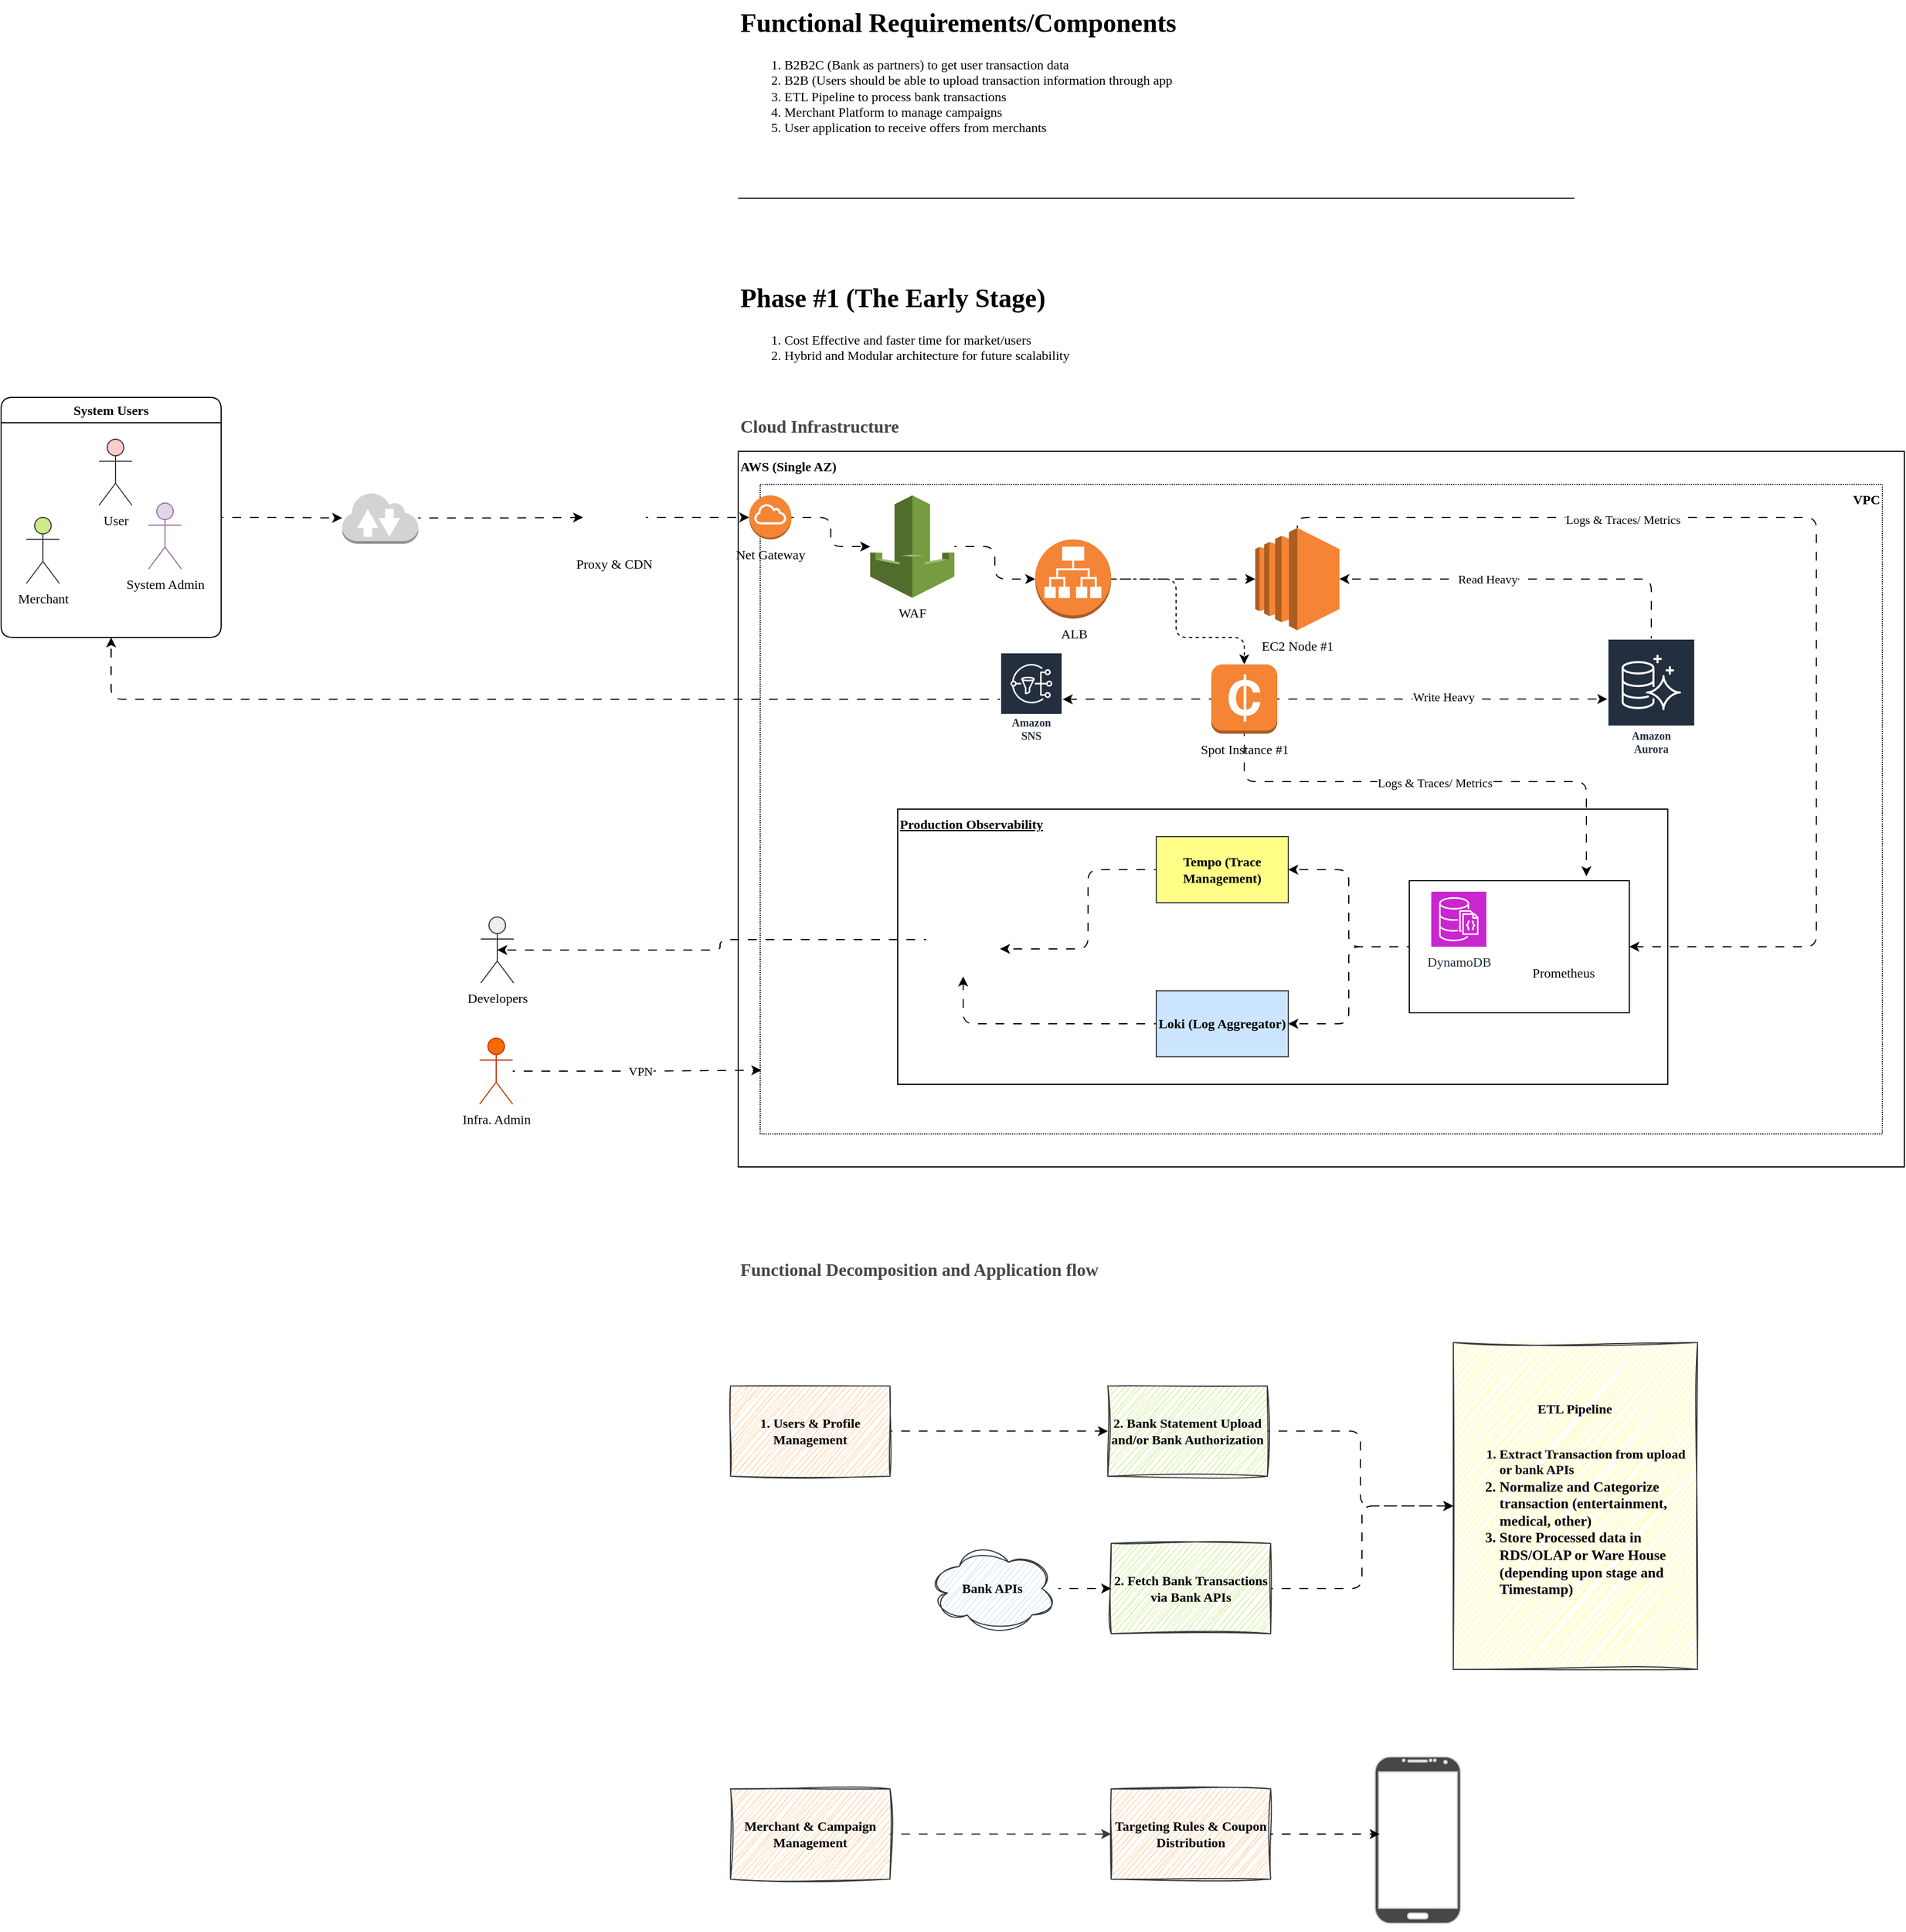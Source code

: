 <mxfile version="24.7.17">
  <diagram name="Page-1" id="xrwfRLpsy3vQQKJvY3HK">
    <mxGraphModel dx="1997" dy="595" grid="0" gridSize="10" guides="1" tooltips="1" connect="1" arrows="1" fold="1" page="1" pageScale="1" pageWidth="850" pageHeight="1100" math="0" shadow="0">
      <root>
        <mxCell id="0" />
        <mxCell id="1" parent="0" />
        <mxCell id="uvxUSB1Xvvrj8T2XXiGX-7" value="AWS (Single AZ)" style="rounded=0;whiteSpace=wrap;html=1;verticalAlign=top;align=left;fontStyle=1;fontFamily=Lucida Console;" parent="1" vertex="1">
          <mxGeometry x="40" y="500" width="1060" height="650" as="geometry" />
        </mxCell>
        <mxCell id="uvxUSB1Xvvrj8T2XXiGX-1" value="&lt;h1 style=&quot;margin-top: 0px;&quot;&gt;Functional Requirements/Components&lt;/h1&gt;&lt;p&gt;&lt;span style=&quot;white-space-collapse: preserve;&quot;&gt;&lt;/span&gt;&lt;/p&gt;&lt;ol&gt;&lt;li&gt;&lt;span style=&quot;white-space-collapse: preserve;&quot;&gt;B2B2C (Bank as partners) to get user transaction data &lt;/span&gt;&lt;/li&gt;&lt;li&gt;&lt;span style=&quot;white-space-collapse: preserve;&quot;&gt;B2B (Users should be able to upload transaction information through app &lt;/span&gt;&lt;/li&gt;&lt;li&gt;&lt;span style=&quot;white-space-collapse: preserve;&quot;&gt;ETL Pipeline to process bank transactions &lt;/span&gt;&lt;/li&gt;&lt;li&gt;&lt;span style=&quot;white-space-collapse: preserve;&quot;&gt;Merchant Platform to manage campaigns &lt;/span&gt;&lt;/li&gt;&lt;li&gt;&lt;span style=&quot;white-space-collapse: preserve;&quot;&gt;User application to receive offers from merchants&lt;/span&gt;&lt;/li&gt;&lt;/ol&gt;&lt;p&gt;&lt;/p&gt;" style="text;html=1;whiteSpace=wrap;overflow=hidden;rounded=0;fontFamily=Lucida Console;labelBackgroundColor=none;" parent="1" vertex="1">
          <mxGeometry x="40" y="90" width="560" height="140" as="geometry" />
        </mxCell>
        <mxCell id="uvxUSB1Xvvrj8T2XXiGX-5" value="" style="endArrow=none;html=1;rounded=0;fontFamily=Lucida Console;" parent="1" edge="1">
          <mxGeometry width="50" height="50" relative="1" as="geometry">
            <mxPoint x="40" y="270" as="sourcePoint" />
            <mxPoint x="800" y="270" as="targetPoint" />
          </mxGeometry>
        </mxCell>
        <mxCell id="uvxUSB1Xvvrj8T2XXiGX-6" value="&lt;h1 style=&quot;margin-top: 0px;&quot;&gt;Phase #1 (The Early Stage)&lt;/h1&gt;&lt;p&gt;&lt;/p&gt;&lt;ol&gt;&lt;li&gt;Cost Effective and faster time for market/users&amp;nbsp;&amp;nbsp;&lt;/li&gt;&lt;li&gt;Hybrid and Modular architecture for future scalability&amp;nbsp;&lt;/li&gt;&lt;/ol&gt;&lt;p&gt;&lt;/p&gt;" style="text;html=1;whiteSpace=wrap;overflow=hidden;rounded=0;fontFamily=Lucida Console;" parent="1" vertex="1">
          <mxGeometry x="40" y="340" width="560" height="98" as="geometry" />
        </mxCell>
        <mxCell id="uvxUSB1Xvvrj8T2XXiGX-11" value="" style="outlineConnect=0;dashed=0;verticalLabelPosition=bottom;verticalAlign=top;align=center;html=1;shape=mxgraph.aws3.internet_2;fillColor=#D2D3D3;gradientColor=none;fontFamily=Lucida Console;" parent="1" vertex="1">
          <mxGeometry x="-320" y="537" width="69.19" height="47" as="geometry" />
        </mxCell>
        <mxCell id="uvxUSB1Xvvrj8T2XXiGX-17" style="edgeStyle=orthogonalEdgeStyle;rounded=1;orthogonalLoop=1;jettySize=auto;html=1;entryX=0;entryY=0.5;entryDx=0;entryDy=0;curved=0;fontFamily=Lucida Console;flowAnimation=1;" parent="1" source="uvxUSB1Xvvrj8T2XXiGX-11" target="uvxUSB1Xvvrj8T2XXiGX-63" edge="1">
          <mxGeometry relative="1" as="geometry" />
        </mxCell>
        <mxCell id="uvxUSB1Xvvrj8T2XXiGX-55" value="Developers" style="shape=umlActor;verticalLabelPosition=bottom;verticalAlign=top;html=1;outlineConnect=0;fillColor=#eeeeee;strokeColor=#36393d;fontFamily=Lucida Console;" parent="1" vertex="1">
          <mxGeometry x="-194" y="923" width="30" height="60" as="geometry" />
        </mxCell>
        <mxCell id="uvxUSB1Xvvrj8T2XXiGX-8" value="VPC" style="rounded=0;whiteSpace=wrap;html=1;verticalAlign=top;dashed=1;dashPattern=1 1;align=right;fontStyle=1;fontFamily=Lucida Console;" parent="1" vertex="1">
          <mxGeometry x="60" y="530" width="1020" height="590" as="geometry" />
        </mxCell>
        <mxCell id="uvxUSB1Xvvrj8T2XXiGX-15" value="Net Gateway" style="outlineConnect=0;dashed=0;verticalLabelPosition=bottom;verticalAlign=top;align=center;html=1;shape=mxgraph.aws3.internet_gateway;fillColor=#F58534;gradientColor=none;fontFamily=Lucida Console;" parent="1" vertex="1">
          <mxGeometry x="50" y="540" width="38.33" height="40" as="geometry" />
        </mxCell>
        <mxCell id="uvxUSB1Xvvrj8T2XXiGX-24" style="edgeStyle=orthogonalEdgeStyle;rounded=1;orthogonalLoop=1;jettySize=auto;html=1;curved=0;fontFamily=Lucida Console;flowAnimation=1;" parent="1" source="uvxUSB1Xvvrj8T2XXiGX-18" target="uvxUSB1Xvvrj8T2XXiGX-23" edge="1">
          <mxGeometry relative="1" as="geometry" />
        </mxCell>
        <mxCell id="uvxUSB1Xvvrj8T2XXiGX-18" value="WAF" style="outlineConnect=0;dashed=0;verticalLabelPosition=bottom;verticalAlign=top;align=center;html=1;shape=mxgraph.aws3.waf;fillColor=#759C3E;gradientColor=none;fontFamily=Lucida Console;" parent="1" vertex="1">
          <mxGeometry x="160" y="540" width="76.5" height="93" as="geometry" />
        </mxCell>
        <mxCell id="uvxUSB1Xvvrj8T2XXiGX-19" style="edgeStyle=orthogonalEdgeStyle;rounded=1;orthogonalLoop=1;jettySize=auto;html=1;curved=0;fontFamily=Lucida Console;flowAnimation=1;" parent="1" source="uvxUSB1Xvvrj8T2XXiGX-15" target="uvxUSB1Xvvrj8T2XXiGX-18" edge="1">
          <mxGeometry relative="1" as="geometry" />
        </mxCell>
        <mxCell id="uvxUSB1Xvvrj8T2XXiGX-28" style="edgeStyle=orthogonalEdgeStyle;rounded=1;orthogonalLoop=1;jettySize=auto;html=1;curved=0;fontFamily=Lucida Console;flowAnimation=1;" parent="1" source="uvxUSB1Xvvrj8T2XXiGX-23" target="uvxUSB1Xvvrj8T2XXiGX-25" edge="1">
          <mxGeometry relative="1" as="geometry" />
        </mxCell>
        <mxCell id="uvxUSB1Xvvrj8T2XXiGX-23" value="ALB" style="outlineConnect=0;dashed=0;verticalLabelPosition=bottom;verticalAlign=top;align=center;html=1;shape=mxgraph.aws3.application_load_balancer;fillColor=#F58536;gradientColor=none;rounded=1;fontFamily=Lucida Console;" parent="1" vertex="1">
          <mxGeometry x="310" y="580" width="69" height="72" as="geometry" />
        </mxCell>
        <mxCell id="uvxUSB1Xvvrj8T2XXiGX-25" value="EC2 Node #1" style="outlineConnect=0;dashed=0;verticalLabelPosition=bottom;verticalAlign=top;align=center;html=1;shape=mxgraph.aws3.ec2;fillColor=#F58534;gradientColor=none;rounded=1;fontFamily=Lucida Console;" parent="1" vertex="1">
          <mxGeometry x="510" y="569.5" width="76.5" height="93" as="geometry" />
        </mxCell>
        <mxCell id="uvxUSB1Xvvrj8T2XXiGX-33" style="edgeStyle=orthogonalEdgeStyle;rounded=1;orthogonalLoop=1;jettySize=auto;html=1;curved=0;fontFamily=Lucida Console;flowAnimation=1;" parent="1" source="uvxUSB1Xvvrj8T2XXiGX-27" target="uvxUSB1Xvvrj8T2XXiGX-32" edge="1">
          <mxGeometry relative="1" as="geometry" />
        </mxCell>
        <mxCell id="uvxUSB1Xvvrj8T2XXiGX-34" value="Write Heavy" style="edgeLabel;html=1;align=center;verticalAlign=middle;resizable=0;points=[];rounded=1;fontFamily=Lucida Console;" parent="uvxUSB1Xvvrj8T2XXiGX-33" vertex="1" connectable="0">
          <mxGeometry x="0.002" y="2" relative="1" as="geometry">
            <mxPoint as="offset" />
          </mxGeometry>
        </mxCell>
        <mxCell id="2Y7ZVv_i2-TSbPOG7OzZ-21" style="edgeStyle=orthogonalEdgeStyle;rounded=1;orthogonalLoop=1;jettySize=auto;html=1;flowAnimation=1;fontFamily=Lucida Console;" edge="1" parent="1" source="uvxUSB1Xvvrj8T2XXiGX-27" target="2Y7ZVv_i2-TSbPOG7OzZ-20">
          <mxGeometry relative="1" as="geometry" />
        </mxCell>
        <mxCell id="uvxUSB1Xvvrj8T2XXiGX-27" value="Spot Instance #1" style="outlineConnect=0;dashed=0;verticalLabelPosition=bottom;verticalAlign=top;align=center;html=1;shape=mxgraph.aws3.spot_instance;fillColor=#F58534;gradientColor=none;rounded=1;fontFamily=Lucida Console;" parent="1" vertex="1">
          <mxGeometry x="470" y="693.5" width="60" height="63" as="geometry" />
        </mxCell>
        <mxCell id="uvxUSB1Xvvrj8T2XXiGX-30" style="edgeStyle=orthogonalEdgeStyle;rounded=1;orthogonalLoop=1;jettySize=auto;html=1;entryX=0.5;entryY=0;entryDx=0;entryDy=0;entryPerimeter=0;curved=0;dashed=1;fontFamily=Lucida Console;flowAnimation=1;" parent="1" source="uvxUSB1Xvvrj8T2XXiGX-23" target="uvxUSB1Xvvrj8T2XXiGX-27" edge="1">
          <mxGeometry relative="1" as="geometry">
            <Array as="points">
              <mxPoint x="438" y="616" />
              <mxPoint x="438" y="669" />
              <mxPoint x="500" y="669" />
            </Array>
          </mxGeometry>
        </mxCell>
        <mxCell id="uvxUSB1Xvvrj8T2XXiGX-39" value="&lt;b&gt;&lt;u&gt;Production Observability&lt;/u&gt;&lt;/b&gt;" style="rounded=0;whiteSpace=wrap;html=1;verticalAlign=top;align=left;fontFamily=Lucida Console;" parent="1" vertex="1">
          <mxGeometry x="185" y="825" width="700" height="250" as="geometry" />
        </mxCell>
        <mxCell id="uvxUSB1Xvvrj8T2XXiGX-32" value="Amazon&#xa;Aurora" style="sketch=0;outlineConnect=0;fontColor=#232F3E;gradientColor=none;strokeColor=#ffffff;fillColor=#232F3E;dashed=0;verticalLabelPosition=middle;verticalAlign=bottom;align=center;html=1;whiteSpace=wrap;fontSize=10;fontStyle=1;spacing=3;shape=mxgraph.aws4.productIcon;prIcon=mxgraph.aws4.aurora;rounded=1;fontFamily=Lucida Console;" parent="1" vertex="1">
          <mxGeometry x="830" y="670" width="80" height="110" as="geometry" />
        </mxCell>
        <mxCell id="uvxUSB1Xvvrj8T2XXiGX-36" style="edgeStyle=orthogonalEdgeStyle;rounded=1;orthogonalLoop=1;jettySize=auto;html=1;entryX=1;entryY=0.5;entryDx=0;entryDy=0;entryPerimeter=0;fontFamily=Lucida Console;flowAnimation=1;" parent="1" source="uvxUSB1Xvvrj8T2XXiGX-32" target="uvxUSB1Xvvrj8T2XXiGX-25" edge="1">
          <mxGeometry relative="1" as="geometry">
            <Array as="points">
              <mxPoint x="870" y="616" />
            </Array>
          </mxGeometry>
        </mxCell>
        <mxCell id="uvxUSB1Xvvrj8T2XXiGX-37" value="Read Heavy" style="edgeLabel;html=1;align=center;verticalAlign=middle;resizable=0;points=[];rounded=1;fontFamily=Lucida Console;" parent="uvxUSB1Xvvrj8T2XXiGX-36" vertex="1" connectable="0">
          <mxGeometry x="0.203" relative="1" as="geometry">
            <mxPoint as="offset" />
          </mxGeometry>
        </mxCell>
        <mxCell id="uvxUSB1Xvvrj8T2XXiGX-47" style="edgeStyle=orthogonalEdgeStyle;rounded=1;orthogonalLoop=1;jettySize=auto;html=1;entryX=1;entryY=0.5;entryDx=0;entryDy=0;exitX=0;exitY=0.5;exitDx=0;exitDy=0;fontFamily=Lucida Console;flowAnimation=1;" parent="1" source="uvxUSB1Xvvrj8T2XXiGX-49" target="uvxUSB1Xvvrj8T2XXiGX-45" edge="1">
          <mxGeometry relative="1" as="geometry">
            <mxPoint x="632" y="925" as="sourcePoint" />
          </mxGeometry>
        </mxCell>
        <mxCell id="uvxUSB1Xvvrj8T2XXiGX-48" style="edgeStyle=orthogonalEdgeStyle;rounded=1;orthogonalLoop=1;jettySize=auto;html=1;entryX=1;entryY=0.5;entryDx=0;entryDy=0;exitX=0;exitY=0.5;exitDx=0;exitDy=0;fontFamily=Lucida Console;flowAnimation=1;" parent="1" source="uvxUSB1Xvvrj8T2XXiGX-49" target="uvxUSB1Xvvrj8T2XXiGX-46" edge="1">
          <mxGeometry relative="1" as="geometry">
            <mxPoint x="632" y="925" as="sourcePoint" />
          </mxGeometry>
        </mxCell>
        <mxCell id="uvxUSB1Xvvrj8T2XXiGX-41" style="edgeStyle=orthogonalEdgeStyle;rounded=1;orthogonalLoop=1;jettySize=auto;html=1;entryX=1;entryY=0.5;entryDx=0;entryDy=0;fontFamily=Lucida Console;flowAnimation=1;" parent="1" source="uvxUSB1Xvvrj8T2XXiGX-25" target="uvxUSB1Xvvrj8T2XXiGX-49" edge="1">
          <mxGeometry relative="1" as="geometry">
            <mxPoint x="850" y="925" as="targetPoint" />
            <Array as="points">
              <mxPoint x="548" y="560" />
              <mxPoint x="1020" y="560" />
              <mxPoint x="1020" y="950" />
            </Array>
          </mxGeometry>
        </mxCell>
        <mxCell id="uvxUSB1Xvvrj8T2XXiGX-42" value="Logs &amp;amp; Traces/ Metrics" style="edgeLabel;html=1;align=center;verticalAlign=middle;resizable=0;points=[];rounded=1;fontFamily=Lucida Console;" parent="uvxUSB1Xvvrj8T2XXiGX-41" vertex="1" connectable="0">
          <mxGeometry x="-0.415" y="-2" relative="1" as="geometry">
            <mxPoint as="offset" />
          </mxGeometry>
        </mxCell>
        <mxCell id="uvxUSB1Xvvrj8T2XXiGX-43" style="edgeStyle=orthogonalEdgeStyle;rounded=1;orthogonalLoop=1;jettySize=auto;html=1;fontFamily=Lucida Console;flowAnimation=1;" parent="1" source="uvxUSB1Xvvrj8T2XXiGX-27" edge="1">
          <mxGeometry relative="1" as="geometry">
            <mxPoint x="811" y="886" as="targetPoint" />
            <Array as="points">
              <mxPoint x="500" y="800" />
              <mxPoint x="811" y="800" />
            </Array>
          </mxGeometry>
        </mxCell>
        <mxCell id="uvxUSB1Xvvrj8T2XXiGX-44" value="Logs &amp;amp; Traces/ Metrics" style="edgeLabel;html=1;align=center;verticalAlign=middle;resizable=0;points=[];rounded=1;fontFamily=Lucida Console;" parent="uvxUSB1Xvvrj8T2XXiGX-43" vertex="1" connectable="0">
          <mxGeometry x="-0.017" y="-1" relative="1" as="geometry">
            <mxPoint as="offset" />
          </mxGeometry>
        </mxCell>
        <mxCell id="2Y7ZVv_i2-TSbPOG7OzZ-39" style="edgeStyle=orthogonalEdgeStyle;rounded=1;orthogonalLoop=1;jettySize=auto;html=1;flowAnimation=1;fontFamily=Lucida Console;" edge="1" parent="1" source="uvxUSB1Xvvrj8T2XXiGX-45" target="2Y7ZVv_i2-TSbPOG7OzZ-41">
          <mxGeometry relative="1" as="geometry">
            <mxPoint x="293.28" y="952.04" as="targetPoint" />
            <Array as="points">
              <mxPoint x="358" y="880" />
              <mxPoint x="358" y="952" />
            </Array>
          </mxGeometry>
        </mxCell>
        <mxCell id="uvxUSB1Xvvrj8T2XXiGX-45" value="Tempo (Trace Management)" style="rounded=0;whiteSpace=wrap;html=1;fontFamily=Lucida Console;fontStyle=1;fillColor=#ffff88;strokeColor=#36393d;" parent="1" vertex="1">
          <mxGeometry x="420" y="850" width="120" height="60" as="geometry" />
        </mxCell>
        <mxCell id="2Y7ZVv_i2-TSbPOG7OzZ-40" style="edgeStyle=orthogonalEdgeStyle;rounded=1;orthogonalLoop=1;jettySize=auto;html=1;flowAnimation=1;fontFamily=Lucida Console;" edge="1" parent="1" source="uvxUSB1Xvvrj8T2XXiGX-46" target="2Y7ZVv_i2-TSbPOG7OzZ-41">
          <mxGeometry relative="1" as="geometry">
            <mxPoint x="293.28" y="952.36" as="targetPoint" />
          </mxGeometry>
        </mxCell>
        <mxCell id="uvxUSB1Xvvrj8T2XXiGX-46" value="Loki (Log Aggregator)" style="rounded=0;whiteSpace=wrap;html=1;fontFamily=Lucida Console;fontStyle=1;fillColor=#cce5ff;strokeColor=#36393d;" parent="1" vertex="1">
          <mxGeometry x="420" y="990" width="120" height="60" as="geometry" />
        </mxCell>
        <mxCell id="uvxUSB1Xvvrj8T2XXiGX-49" value="" style="rounded=0;whiteSpace=wrap;html=1;fontFamily=Lucida Console;" parent="1" vertex="1">
          <mxGeometry x="650" y="890" width="200" height="120" as="geometry" />
        </mxCell>
        <mxCell id="uvxUSB1Xvvrj8T2XXiGX-50" value="DynamoDB" style="sketch=0;points=[[0,0,0],[0.25,0,0],[0.5,0,0],[0.75,0,0],[1,0,0],[0,1,0],[0.25,1,0],[0.5,1,0],[0.75,1,0],[1,1,0],[0,0.25,0],[0,0.5,0],[0,0.75,0],[1,0.25,0],[1,0.5,0],[1,0.75,0]];outlineConnect=0;fontColor=#232F3E;fillColor=#C925D1;strokeColor=#ffffff;dashed=0;verticalLabelPosition=bottom;verticalAlign=top;align=center;html=1;fontSize=12;fontStyle=0;aspect=fixed;shape=mxgraph.aws4.resourceIcon;resIcon=mxgraph.aws4.documentdb_with_mongodb_compatibility;rounded=1;fontFamily=Lucida Console;" parent="1" vertex="1">
          <mxGeometry x="670" y="900" width="50" height="50" as="geometry" />
        </mxCell>
        <mxCell id="uvxUSB1Xvvrj8T2XXiGX-51" value="Prometheus" style="shape=image;verticalLabelPosition=bottom;labelBackgroundColor=default;verticalAlign=top;aspect=fixed;imageAspect=0;image=https://static-00.iconduck.com/assets.00/prometheus-icon-256x253-jmmroxoq.png;fontFamily=Lucida Console;" parent="1" vertex="1">
          <mxGeometry x="760" y="900" width="60.71" height="60" as="geometry" />
        </mxCell>
        <mxCell id="uvxUSB1Xvvrj8T2XXiGX-61" style="edgeStyle=orthogonalEdgeStyle;rounded=1;orthogonalLoop=1;jettySize=auto;html=1;entryX=0.001;entryY=0.902;entryDx=0;entryDy=0;entryPerimeter=0;fontFamily=Lucida Console;flowAnimation=1;" parent="1" source="uvxUSB1Xvvrj8T2XXiGX-60" target="uvxUSB1Xvvrj8T2XXiGX-8" edge="1">
          <mxGeometry relative="1" as="geometry" />
        </mxCell>
        <mxCell id="2Y7ZVv_i2-TSbPOG7OzZ-37" value="VPN" style="edgeLabel;html=1;align=center;verticalAlign=middle;resizable=0;points=[];rounded=1;fontFamily=Lucida Console;" vertex="1" connectable="0" parent="uvxUSB1Xvvrj8T2XXiGX-61">
          <mxGeometry x="0.032" y="-1" relative="1" as="geometry">
            <mxPoint as="offset" />
          </mxGeometry>
        </mxCell>
        <mxCell id="uvxUSB1Xvvrj8T2XXiGX-60" value="Infra. Admin" style="shape=umlActor;verticalLabelPosition=bottom;verticalAlign=top;html=1;outlineConnect=0;fillColor=#fa6800;strokeColor=#C73500;fontColor=#000000;fontFamily=Lucida Console;" parent="1" vertex="1">
          <mxGeometry x="-195" y="1033" width="30" height="60" as="geometry" />
        </mxCell>
        <mxCell id="uvxUSB1Xvvrj8T2XXiGX-62" value="&lt;h1 style=&quot;margin-top: 0px; font-size: 16px;&quot;&gt;Cloud Infrastructure&lt;/h1&gt;" style="text;html=1;whiteSpace=wrap;overflow=hidden;rounded=0;fontSize=16;verticalAlign=top;horizontal=1;fontColor=#474747;fontFamily=Lucida Console;" parent="1" vertex="1">
          <mxGeometry x="40" y="461" width="336" height="36" as="geometry" />
        </mxCell>
        <mxCell id="uvxUSB1Xvvrj8T2XXiGX-64" style="edgeStyle=orthogonalEdgeStyle;rounded=1;orthogonalLoop=1;jettySize=auto;html=1;fontFamily=Lucida Console;flowAnimation=1;" parent="1" source="uvxUSB1Xvvrj8T2XXiGX-63" target="uvxUSB1Xvvrj8T2XXiGX-15" edge="1">
          <mxGeometry relative="1" as="geometry" />
        </mxCell>
        <mxCell id="uvxUSB1Xvvrj8T2XXiGX-63" value="Proxy &amp; CDN" style="shape=image;verticalLabelPosition=bottom;labelBackgroundColor=default;verticalAlign=top;aspect=fixed;imageAspect=0;image=https://images.store.crowdstrike.com/9748z14dd5zg/3NqsFeaycaa7tnFCIdUjjT/9e6962c51915cf4ef6d5325c38fc2895/Cloudflare_icon_square.png;fontFamily=Lucida Console;" parent="1" vertex="1">
          <mxGeometry x="-101" y="531.5" width="57" height="57" as="geometry" />
        </mxCell>
        <mxCell id="uvxUSB1Xvvrj8T2XXiGX-67" value="&lt;h1 style=&quot;margin-top: 0px; font-size: 16px;&quot;&gt;Functional Decomposition and Application flow&amp;nbsp;&lt;/h1&gt;" style="text;html=1;whiteSpace=wrap;overflow=hidden;rounded=0;fontSize=16;verticalAlign=top;horizontal=1;fontColor=#474747;fontFamily=Lucida Console;" parent="1" vertex="1">
          <mxGeometry x="40" y="1227" width="337" height="57" as="geometry" />
        </mxCell>
        <mxCell id="2Y7ZVv_i2-TSbPOG7OzZ-4" style="edgeStyle=orthogonalEdgeStyle;rounded=1;orthogonalLoop=1;jettySize=auto;html=1;entryX=0;entryY=0.5;entryDx=0;entryDy=0;flowAnimation=1;fontFamily=Lucida Console;" edge="1" parent="1" source="2Y7ZVv_i2-TSbPOG7OzZ-1" target="2Y7ZVv_i2-TSbPOG7OzZ-2">
          <mxGeometry relative="1" as="geometry" />
        </mxCell>
        <mxCell id="2Y7ZVv_i2-TSbPOG7OzZ-1" value="&lt;div&gt;1. Users &amp;amp; Profile Management&lt;/div&gt;" style="rounded=0;whiteSpace=wrap;html=1;sketch=1;curveFitting=1;jiggle=2;fillColor=#ffcc99;strokeColor=#36393d;fontStyle=1;fontFamily=Lucida Console;" vertex="1" parent="1">
          <mxGeometry x="33" y="1349" width="145" height="82" as="geometry" />
        </mxCell>
        <mxCell id="2Y7ZVv_i2-TSbPOG7OzZ-8" style="edgeStyle=orthogonalEdgeStyle;rounded=1;orthogonalLoop=1;jettySize=auto;html=1;flowAnimation=1;fontFamily=Lucida Console;" edge="1" parent="1" source="2Y7ZVv_i2-TSbPOG7OzZ-2" target="2Y7ZVv_i2-TSbPOG7OzZ-7">
          <mxGeometry relative="1" as="geometry" />
        </mxCell>
        <mxCell id="2Y7ZVv_i2-TSbPOG7OzZ-2" value="&lt;div&gt;&lt;span style=&quot;background-color: initial;&quot;&gt;2. Bank Statement Upload and/or Bank Authorization&lt;/span&gt;&lt;br&gt;&lt;/div&gt;" style="rounded=0;whiteSpace=wrap;html=1;sketch=1;curveFitting=1;jiggle=2;fillColor=#cdeb8b;strokeColor=#36393d;fontStyle=1;fontFamily=Lucida Console;" vertex="1" parent="1">
          <mxGeometry x="376" y="1349" width="145" height="82" as="geometry" />
        </mxCell>
        <mxCell id="2Y7ZVv_i2-TSbPOG7OzZ-9" style="edgeStyle=orthogonalEdgeStyle;rounded=1;orthogonalLoop=1;jettySize=auto;html=1;entryX=0;entryY=0.5;entryDx=0;entryDy=0;flowAnimation=1;fontFamily=Lucida Console;" edge="1" parent="1" source="2Y7ZVv_i2-TSbPOG7OzZ-3" target="2Y7ZVv_i2-TSbPOG7OzZ-7">
          <mxGeometry relative="1" as="geometry" />
        </mxCell>
        <mxCell id="2Y7ZVv_i2-TSbPOG7OzZ-3" value="2. Fetch Bank Transactions via Bank APIs" style="rounded=0;whiteSpace=wrap;html=1;sketch=1;curveFitting=1;jiggle=2;fillColor=#cdeb8b;strokeColor=#36393d;fontStyle=1;fontFamily=Lucida Console;" vertex="1" parent="1">
          <mxGeometry x="379" y="1492" width="145" height="82" as="geometry" />
        </mxCell>
        <mxCell id="2Y7ZVv_i2-TSbPOG7OzZ-7" value="&lt;div style=&quot;text-align: center;&quot;&gt;&lt;span style=&quot;background-color: initial;&quot;&gt;ETL Pipeline&amp;nbsp;&lt;/span&gt;&lt;/div&gt;&lt;div&gt;&lt;div style=&quot;text-align: center;&quot;&gt;&lt;br&gt;&lt;/div&gt;&lt;div style=&quot;&quot;&gt;&lt;ol style=&quot;&quot;&gt;&lt;li&gt;Extract Transaction from upload or bank APIs&lt;/li&gt;&lt;li style=&quot;font-size: 13px;&quot;&gt;Normalize and Categorize transaction (entertainment, medical, other)&lt;/li&gt;&lt;li style=&quot;font-size: 13px;&quot;&gt;Store Processed data in RDS/OLAP or Ware House (depending upon stage and Timestamp)&lt;/li&gt;&lt;/ol&gt;&lt;/div&gt;&lt;/div&gt;" style="rounded=0;whiteSpace=wrap;html=1;sketch=1;curveFitting=1;jiggle=2;fillColor=#ffff88;strokeColor=#36393d;fontStyle=1;align=left;fontFamily=Lucida Console;" vertex="1" parent="1">
          <mxGeometry x="690" y="1309.5" width="222" height="297" as="geometry" />
        </mxCell>
        <mxCell id="2Y7ZVv_i2-TSbPOG7OzZ-12" style="edgeStyle=orthogonalEdgeStyle;rounded=1;orthogonalLoop=1;jettySize=auto;html=1;flowAnimation=1;fontFamily=Lucida Console;" edge="1" parent="1" source="2Y7ZVv_i2-TSbPOG7OzZ-11" target="2Y7ZVv_i2-TSbPOG7OzZ-3">
          <mxGeometry relative="1" as="geometry" />
        </mxCell>
        <mxCell id="2Y7ZVv_i2-TSbPOG7OzZ-11" value="Bank APIs" style="ellipse;shape=cloud;whiteSpace=wrap;html=1;rounded=1;sketch=1;curveFitting=1;jiggle=2;fillColor=#cce5ff;strokeColor=#36393d;fontStyle=1;fontFamily=Lucida Console;" vertex="1" parent="1">
          <mxGeometry x="211" y="1493" width="120" height="80" as="geometry" />
        </mxCell>
        <mxCell id="2Y7ZVv_i2-TSbPOG7OzZ-15" value="" style="edgeStyle=orthogonalEdgeStyle;rounded=1;orthogonalLoop=1;jettySize=auto;html=1;flowAnimation=1;fillColor=#cdeb8b;strokeColor=#36393d;fontFamily=Lucida Console;" edge="1" parent="1" source="2Y7ZVv_i2-TSbPOG7OzZ-13" target="2Y7ZVv_i2-TSbPOG7OzZ-14">
          <mxGeometry relative="1" as="geometry" />
        </mxCell>
        <mxCell id="2Y7ZVv_i2-TSbPOG7OzZ-13" value="Merchant &amp;amp; Campaign Management" style="rounded=0;whiteSpace=wrap;html=1;sketch=1;curveFitting=1;jiggle=2;fillColor=#ffcc99;strokeColor=#36393d;fontStyle=1;fontFamily=Lucida Console;" vertex="1" parent="1">
          <mxGeometry x="33" y="1715" width="145" height="82" as="geometry" />
        </mxCell>
        <mxCell id="2Y7ZVv_i2-TSbPOG7OzZ-14" value="Targeting Rules &amp;amp; Coupon Distribution" style="rounded=0;whiteSpace=wrap;html=1;sketch=1;curveFitting=1;jiggle=2;fillColor=#ffcc99;strokeColor=#36393d;fontStyle=1;fontFamily=Lucida Console;" vertex="1" parent="1">
          <mxGeometry x="379" y="1715" width="145" height="82" as="geometry" />
        </mxCell>
        <mxCell id="2Y7ZVv_i2-TSbPOG7OzZ-16" value=" " style="verticalLabelPosition=bottom;verticalAlign=top;html=1;shadow=0;dashed=0;strokeWidth=1;shape=mxgraph.android.phone2;strokeColor=#c0c0c0;rounded=1;fillColor=#474747;fontFamily=Lucida Console;" vertex="1" parent="1">
          <mxGeometry x="619" y="1686" width="77.44" height="151" as="geometry" />
        </mxCell>
        <mxCell id="2Y7ZVv_i2-TSbPOG7OzZ-17" style="edgeStyle=orthogonalEdgeStyle;rounded=1;orthogonalLoop=1;jettySize=auto;html=1;entryX=0.052;entryY=0.464;entryDx=0;entryDy=0;entryPerimeter=0;flowAnimation=1;fontFamily=Lucida Console;" edge="1" parent="1" source="2Y7ZVv_i2-TSbPOG7OzZ-14" target="2Y7ZVv_i2-TSbPOG7OzZ-16">
          <mxGeometry relative="1" as="geometry" />
        </mxCell>
        <mxCell id="2Y7ZVv_i2-TSbPOG7OzZ-36" style="edgeStyle=orthogonalEdgeStyle;rounded=1;orthogonalLoop=1;jettySize=auto;html=1;entryX=0.5;entryY=1;entryDx=0;entryDy=0;flowAnimation=1;fontFamily=Lucida Console;" edge="1" parent="1" source="2Y7ZVv_i2-TSbPOG7OzZ-20" target="2Y7ZVv_i2-TSbPOG7OzZ-30">
          <mxGeometry relative="1" as="geometry" />
        </mxCell>
        <mxCell id="2Y7ZVv_i2-TSbPOG7OzZ-20" value="Amazon SNS" style="sketch=0;outlineConnect=0;fontColor=#232F3E;gradientColor=none;strokeColor=#ffffff;fillColor=#232F3E;dashed=0;verticalLabelPosition=middle;verticalAlign=bottom;align=center;html=1;whiteSpace=wrap;fontSize=10;fontStyle=1;spacing=3;shape=mxgraph.aws4.productIcon;prIcon=mxgraph.aws4.sns;rounded=1;fontFamily=Lucida Console;" vertex="1" parent="1">
          <mxGeometry x="278" y="682.5" width="57" height="85.5" as="geometry" />
        </mxCell>
        <mxCell id="2Y7ZVv_i2-TSbPOG7OzZ-35" style="edgeStyle=orthogonalEdgeStyle;rounded=1;orthogonalLoop=1;jettySize=auto;html=1;flowAnimation=1;fontFamily=Lucida Console;" edge="1" parent="1" source="2Y7ZVv_i2-TSbPOG7OzZ-30" target="uvxUSB1Xvvrj8T2XXiGX-11">
          <mxGeometry relative="1" as="geometry" />
        </mxCell>
        <mxCell id="2Y7ZVv_i2-TSbPOG7OzZ-30" value="System Users" style="swimlane;whiteSpace=wrap;html=1;rounded=1;fontFamily=Lucida Console;" vertex="1" parent="1">
          <mxGeometry x="-630" y="451" width="200" height="218" as="geometry" />
        </mxCell>
        <mxCell id="2Y7ZVv_i2-TSbPOG7OzZ-32" value="User" style="shape=umlActor;verticalLabelPosition=bottom;verticalAlign=top;html=1;outlineConnect=0;rounded=1;fillColor=#ffcccc;strokeColor=#36393d;fontFamily=Lucida Console;" vertex="1" parent="2Y7ZVv_i2-TSbPOG7OzZ-30">
          <mxGeometry x="89" y="38" width="30" height="60" as="geometry" />
        </mxCell>
        <mxCell id="2Y7ZVv_i2-TSbPOG7OzZ-33" value="Merchant" style="shape=umlActor;verticalLabelPosition=bottom;verticalAlign=top;html=1;outlineConnect=0;rounded=1;fillColor=#cdeb8b;strokeColor=#36393d;fontFamily=Lucida Console;" vertex="1" parent="2Y7ZVv_i2-TSbPOG7OzZ-30">
          <mxGeometry x="23" y="109" width="30" height="60" as="geometry" />
        </mxCell>
        <mxCell id="2Y7ZVv_i2-TSbPOG7OzZ-34" value="System Admin" style="shape=umlActor;verticalLabelPosition=bottom;verticalAlign=top;html=1;outlineConnect=0;rounded=1;fillColor=#e1d5e7;strokeColor=#9673a6;fontFamily=Lucida Console;" vertex="1" parent="2Y7ZVv_i2-TSbPOG7OzZ-30">
          <mxGeometry x="134" y="96" width="30" height="60" as="geometry" />
        </mxCell>
        <mxCell id="2Y7ZVv_i2-TSbPOG7OzZ-41" value="" style="shape=image;verticalLabelPosition=bottom;labelBackgroundColor=default;verticalAlign=top;aspect=fixed;imageAspect=0;image=https://cdn.iconscout.com/icon/free/png-256/free-grafana-logo-icon-download-in-svg-png-gif-file-formats--technology-social-media-company-brand-vol-3-pack-logos-icons-2944910.png;" vertex="1" parent="1">
          <mxGeometry x="211" y="910" width="67" height="67" as="geometry" />
        </mxCell>
        <mxCell id="2Y7ZVv_i2-TSbPOG7OzZ-43" style="edgeStyle=orthogonalEdgeStyle;rounded=1;orthogonalLoop=1;jettySize=auto;html=1;entryX=0.5;entryY=0.5;entryDx=0;entryDy=0;entryPerimeter=0;flowAnimation=1;" edge="1" parent="1" source="2Y7ZVv_i2-TSbPOG7OzZ-41" target="uvxUSB1Xvvrj8T2XXiGX-55">
          <mxGeometry relative="1" as="geometry" />
        </mxCell>
      </root>
    </mxGraphModel>
  </diagram>
</mxfile>
